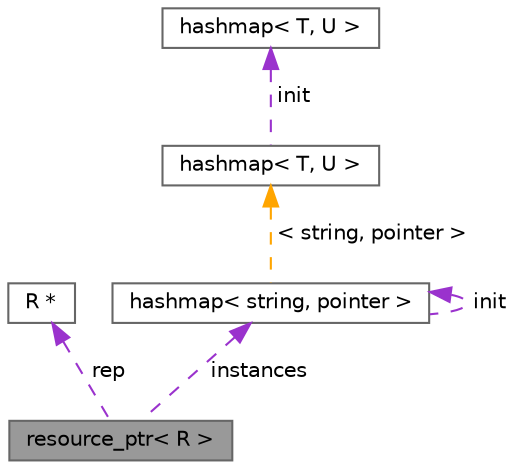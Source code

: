 digraph "resource_ptr&lt; R &gt;"
{
 // LATEX_PDF_SIZE
  bgcolor="transparent";
  edge [fontname=Helvetica,fontsize=10,labelfontname=Helvetica,labelfontsize=10];
  node [fontname=Helvetica,fontsize=10,shape=box,height=0.2,width=0.4];
  Node1 [label="resource_ptr\< R \>",height=0.2,width=0.4,color="gray40", fillcolor="grey60", style="filled", fontcolor="black",tooltip=" "];
  Node2 -> Node1 [dir="back",color="darkorchid3",style="dashed",label=" rep" ];
  Node2 [label="R *",height=0.2,width=0.4,color="gray40", fillcolor="white", style="filled",tooltip=" "];
  Node3 -> Node1 [dir="back",color="darkorchid3",style="dashed",label=" instances" ];
  Node3 [label="hashmap\< string, pointer \>",height=0.2,width=0.4,color="gray40", fillcolor="white", style="filled",URL="$classhashmap.html",tooltip=" "];
  Node3 -> Node3 [dir="back",color="darkorchid3",style="dashed",label=" init" ];
  Node4 -> Node3 [dir="back",color="orange",style="dashed",label=" \< string, pointer \>" ];
  Node4 [label="hashmap\< T, U \>",height=0.2,width=0.4,color="gray40", fillcolor="white", style="filled",URL="$classhashmap.html",tooltip="A simple hashmap class implementation."];
  Node5 -> Node4 [dir="back",color="darkorchid3",style="dashed",label=" init" ];
  Node5 [label="hashmap\< T, U \>",height=0.2,width=0.4,color="gray40", fillcolor="white", style="filled",tooltip=" "];
}
